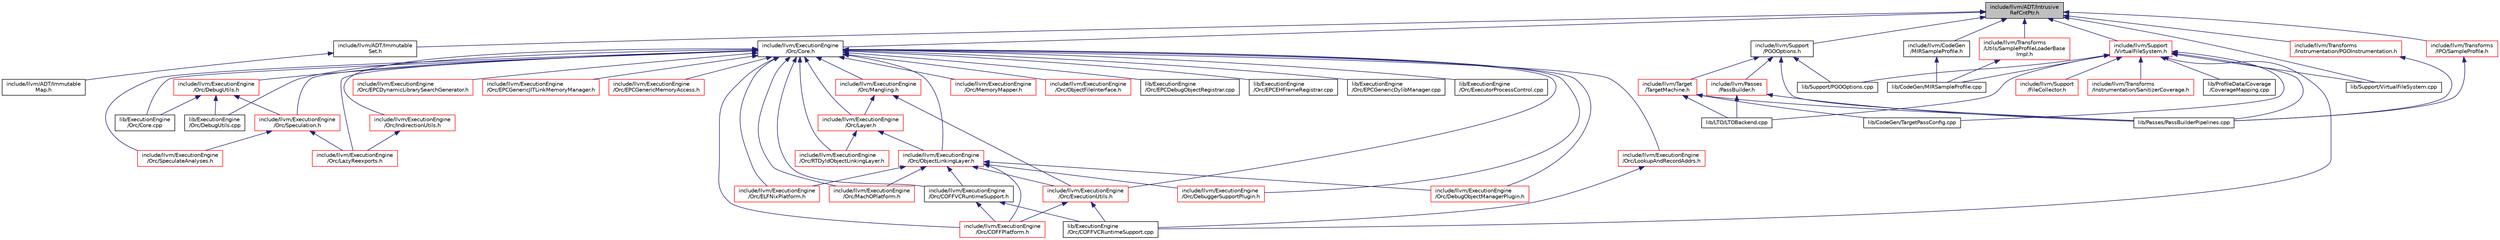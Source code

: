 digraph "include/llvm/ADT/IntrusiveRefCntPtr.h"
{
 // LATEX_PDF_SIZE
  bgcolor="transparent";
  edge [fontname="Helvetica",fontsize="10",labelfontname="Helvetica",labelfontsize="10"];
  node [fontname="Helvetica",fontsize="10",shape=record];
  Node1 [label="include/llvm/ADT/Intrusive\lRefCntPtr.h",height=0.2,width=0.4,color="black", fillcolor="grey75", style="filled", fontcolor="black",tooltip=" "];
  Node1 -> Node2 [dir="back",color="midnightblue",fontsize="10",style="solid",fontname="Helvetica"];
  Node2 [label="include/llvm/ADT/Immutable\lSet.h",height=0.2,width=0.4,color="black",URL="$ImmutableSet_8h.html",tooltip=" "];
  Node2 -> Node3 [dir="back",color="midnightblue",fontsize="10",style="solid",fontname="Helvetica"];
  Node3 [label="include/llvm/ADT/Immutable\lMap.h",height=0.2,width=0.4,color="black",URL="$ImmutableMap_8h.html",tooltip=" "];
  Node1 -> Node4 [dir="back",color="midnightblue",fontsize="10",style="solid",fontname="Helvetica"];
  Node4 [label="include/llvm/CodeGen\l/MIRSampleProfile.h",height=0.2,width=0.4,color="black",URL="$MIRSampleProfile_8h.html",tooltip=" "];
  Node4 -> Node5 [dir="back",color="midnightblue",fontsize="10",style="solid",fontname="Helvetica"];
  Node5 [label="lib/CodeGen/MIRSampleProfile.cpp",height=0.2,width=0.4,color="black",URL="$MIRSampleProfile_8cpp.html",tooltip=" "];
  Node1 -> Node6 [dir="back",color="midnightblue",fontsize="10",style="solid",fontname="Helvetica"];
  Node6 [label="include/llvm/ExecutionEngine\l/Orc/Core.h",height=0.2,width=0.4,color="black",URL="$ExecutionEngine_2Orc_2Core_8h.html",tooltip=" "];
  Node6 -> Node7 [dir="back",color="midnightblue",fontsize="10",style="solid",fontname="Helvetica"];
  Node7 [label="include/llvm/ExecutionEngine\l/Orc/COFFPlatform.h",height=0.2,width=0.4,color="red",URL="$COFFPlatform_8h.html",tooltip=" "];
  Node6 -> Node10 [dir="back",color="midnightblue",fontsize="10",style="solid",fontname="Helvetica"];
  Node10 [label="include/llvm/ExecutionEngine\l/Orc/COFFVCRuntimeSupport.h",height=0.2,width=0.4,color="black",URL="$COFFVCRuntimeSupport_8h.html",tooltip=" "];
  Node10 -> Node7 [dir="back",color="midnightblue",fontsize="10",style="solid",fontname="Helvetica"];
  Node10 -> Node11 [dir="back",color="midnightblue",fontsize="10",style="solid",fontname="Helvetica"];
  Node11 [label="lib/ExecutionEngine\l/Orc/COFFVCRuntimeSupport.cpp",height=0.2,width=0.4,color="black",URL="$COFFVCRuntimeSupport_8cpp.html",tooltip=" "];
  Node6 -> Node12 [dir="back",color="midnightblue",fontsize="10",style="solid",fontname="Helvetica"];
  Node12 [label="include/llvm/ExecutionEngine\l/Orc/DebuggerSupportPlugin.h",height=0.2,width=0.4,color="red",URL="$DebuggerSupportPlugin_8h.html",tooltip=" "];
  Node6 -> Node14 [dir="back",color="midnightblue",fontsize="10",style="solid",fontname="Helvetica"];
  Node14 [label="include/llvm/ExecutionEngine\l/Orc/DebugObjectManagerPlugin.h",height=0.2,width=0.4,color="red",URL="$DebugObjectManagerPlugin_8h.html",tooltip=" "];
  Node6 -> Node17 [dir="back",color="midnightblue",fontsize="10",style="solid",fontname="Helvetica"];
  Node17 [label="include/llvm/ExecutionEngine\l/Orc/DebugUtils.h",height=0.2,width=0.4,color="red",URL="$DebugUtils_8h.html",tooltip=" "];
  Node17 -> Node18 [dir="back",color="midnightblue",fontsize="10",style="solid",fontname="Helvetica"];
  Node18 [label="include/llvm/ExecutionEngine\l/Orc/Speculation.h",height=0.2,width=0.4,color="red",URL="$Speculation_8h.html",tooltip=" "];
  Node18 -> Node24 [dir="back",color="midnightblue",fontsize="10",style="solid",fontname="Helvetica"];
  Node24 [label="include/llvm/ExecutionEngine\l/Orc/LazyReexports.h",height=0.2,width=0.4,color="red",URL="$LazyReexports_8h.html",tooltip=" "];
  Node18 -> Node28 [dir="back",color="midnightblue",fontsize="10",style="solid",fontname="Helvetica"];
  Node28 [label="include/llvm/ExecutionEngine\l/Orc/SpeculateAnalyses.h",height=0.2,width=0.4,color="red",URL="$SpeculateAnalyses_8h.html",tooltip=" "];
  Node17 -> Node31 [dir="back",color="midnightblue",fontsize="10",style="solid",fontname="Helvetica"];
  Node31 [label="lib/ExecutionEngine\l/Orc/Core.cpp",height=0.2,width=0.4,color="black",URL="$ExecutionEngine_2Orc_2Core_8cpp.html",tooltip=" "];
  Node17 -> Node32 [dir="back",color="midnightblue",fontsize="10",style="solid",fontname="Helvetica"];
  Node32 [label="lib/ExecutionEngine\l/Orc/DebugUtils.cpp",height=0.2,width=0.4,color="black",URL="$DebugUtils_8cpp.html",tooltip=" "];
  Node6 -> Node36 [dir="back",color="midnightblue",fontsize="10",style="solid",fontname="Helvetica"];
  Node36 [label="include/llvm/ExecutionEngine\l/Orc/ELFNixPlatform.h",height=0.2,width=0.4,color="red",URL="$ELFNixPlatform_8h.html",tooltip=" "];
  Node6 -> Node37 [dir="back",color="midnightblue",fontsize="10",style="solid",fontname="Helvetica"];
  Node37 [label="include/llvm/ExecutionEngine\l/Orc/EPCDynamicLibrarySearchGenerator.h",height=0.2,width=0.4,color="red",URL="$EPCDynamicLibrarySearchGenerator_8h.html",tooltip=" "];
  Node6 -> Node39 [dir="back",color="midnightblue",fontsize="10",style="solid",fontname="Helvetica"];
  Node39 [label="include/llvm/ExecutionEngine\l/Orc/EPCGenericJITLinkMemoryManager.h",height=0.2,width=0.4,color="red",URL="$EPCGenericJITLinkMemoryManager_8h.html",tooltip=" "];
  Node6 -> Node43 [dir="back",color="midnightblue",fontsize="10",style="solid",fontname="Helvetica"];
  Node43 [label="include/llvm/ExecutionEngine\l/Orc/EPCGenericMemoryAccess.h",height=0.2,width=0.4,color="red",URL="$EPCGenericMemoryAccess_8h.html",tooltip=" "];
  Node6 -> Node45 [dir="back",color="midnightblue",fontsize="10",style="solid",fontname="Helvetica"];
  Node45 [label="include/llvm/ExecutionEngine\l/Orc/ExecutionUtils.h",height=0.2,width=0.4,color="red",URL="$ExecutionUtils_8h.html",tooltip=" "];
  Node45 -> Node7 [dir="back",color="midnightblue",fontsize="10",style="solid",fontname="Helvetica"];
  Node45 -> Node11 [dir="back",color="midnightblue",fontsize="10",style="solid",fontname="Helvetica"];
  Node6 -> Node47 [dir="back",color="midnightblue",fontsize="10",style="solid",fontname="Helvetica"];
  Node47 [label="include/llvm/ExecutionEngine\l/Orc/IndirectionUtils.h",height=0.2,width=0.4,color="red",URL="$IndirectionUtils_8h.html",tooltip=" "];
  Node47 -> Node24 [dir="back",color="midnightblue",fontsize="10",style="solid",fontname="Helvetica"];
  Node6 -> Node49 [dir="back",color="midnightblue",fontsize="10",style="solid",fontname="Helvetica"];
  Node49 [label="include/llvm/ExecutionEngine\l/Orc/Layer.h",height=0.2,width=0.4,color="red",URL="$Layer_8h.html",tooltip=" "];
  Node49 -> Node56 [dir="back",color="midnightblue",fontsize="10",style="solid",fontname="Helvetica"];
  Node56 [label="include/llvm/ExecutionEngine\l/Orc/ObjectLinkingLayer.h",height=0.2,width=0.4,color="red",URL="$ObjectLinkingLayer_8h.html",tooltip=" "];
  Node56 -> Node7 [dir="back",color="midnightblue",fontsize="10",style="solid",fontname="Helvetica"];
  Node56 -> Node10 [dir="back",color="midnightblue",fontsize="10",style="solid",fontname="Helvetica"];
  Node56 -> Node12 [dir="back",color="midnightblue",fontsize="10",style="solid",fontname="Helvetica"];
  Node56 -> Node14 [dir="back",color="midnightblue",fontsize="10",style="solid",fontname="Helvetica"];
  Node56 -> Node36 [dir="back",color="midnightblue",fontsize="10",style="solid",fontname="Helvetica"];
  Node56 -> Node45 [dir="back",color="midnightblue",fontsize="10",style="solid",fontname="Helvetica"];
  Node56 -> Node57 [dir="back",color="midnightblue",fontsize="10",style="solid",fontname="Helvetica"];
  Node57 [label="include/llvm/ExecutionEngine\l/Orc/MachOPlatform.h",height=0.2,width=0.4,color="red",URL="$MachOPlatform_8h.html",tooltip=" "];
  Node49 -> Node60 [dir="back",color="midnightblue",fontsize="10",style="solid",fontname="Helvetica"];
  Node60 [label="include/llvm/ExecutionEngine\l/Orc/RTDyldObjectLinkingLayer.h",height=0.2,width=0.4,color="red",URL="$RTDyldObjectLinkingLayer_8h.html",tooltip=" "];
  Node6 -> Node24 [dir="back",color="midnightblue",fontsize="10",style="solid",fontname="Helvetica"];
  Node6 -> Node62 [dir="back",color="midnightblue",fontsize="10",style="solid",fontname="Helvetica"];
  Node62 [label="include/llvm/ExecutionEngine\l/Orc/LookupAndRecordAddrs.h",height=0.2,width=0.4,color="red",URL="$LookupAndRecordAddrs_8h.html",tooltip=" "];
  Node62 -> Node11 [dir="back",color="midnightblue",fontsize="10",style="solid",fontname="Helvetica"];
  Node6 -> Node57 [dir="back",color="midnightblue",fontsize="10",style="solid",fontname="Helvetica"];
  Node6 -> Node64 [dir="back",color="midnightblue",fontsize="10",style="solid",fontname="Helvetica"];
  Node64 [label="include/llvm/ExecutionEngine\l/Orc/Mangling.h",height=0.2,width=0.4,color="red",URL="$Mangling_8h.html",tooltip=" "];
  Node64 -> Node45 [dir="back",color="midnightblue",fontsize="10",style="solid",fontname="Helvetica"];
  Node64 -> Node49 [dir="back",color="midnightblue",fontsize="10",style="solid",fontname="Helvetica"];
  Node6 -> Node66 [dir="back",color="midnightblue",fontsize="10",style="solid",fontname="Helvetica"];
  Node66 [label="include/llvm/ExecutionEngine\l/Orc/MemoryMapper.h",height=0.2,width=0.4,color="red",URL="$MemoryMapper_8h.html",tooltip=" "];
  Node6 -> Node70 [dir="back",color="midnightblue",fontsize="10",style="solid",fontname="Helvetica"];
  Node70 [label="include/llvm/ExecutionEngine\l/Orc/ObjectFileInterface.h",height=0.2,width=0.4,color="red",URL="$ObjectFileInterface_8h.html",tooltip=" "];
  Node6 -> Node56 [dir="back",color="midnightblue",fontsize="10",style="solid",fontname="Helvetica"];
  Node6 -> Node60 [dir="back",color="midnightblue",fontsize="10",style="solid",fontname="Helvetica"];
  Node6 -> Node28 [dir="back",color="midnightblue",fontsize="10",style="solid",fontname="Helvetica"];
  Node6 -> Node18 [dir="back",color="midnightblue",fontsize="10",style="solid",fontname="Helvetica"];
  Node6 -> Node31 [dir="back",color="midnightblue",fontsize="10",style="solid",fontname="Helvetica"];
  Node6 -> Node32 [dir="back",color="midnightblue",fontsize="10",style="solid",fontname="Helvetica"];
  Node6 -> Node71 [dir="back",color="midnightblue",fontsize="10",style="solid",fontname="Helvetica"];
  Node71 [label="lib/ExecutionEngine\l/Orc/EPCDebugObjectRegistrar.cpp",height=0.2,width=0.4,color="black",URL="$EPCDebugObjectRegistrar_8cpp.html",tooltip=" "];
  Node6 -> Node72 [dir="back",color="midnightblue",fontsize="10",style="solid",fontname="Helvetica"];
  Node72 [label="lib/ExecutionEngine\l/Orc/EPCEHFrameRegistrar.cpp",height=0.2,width=0.4,color="black",URL="$EPCEHFrameRegistrar_8cpp.html",tooltip=" "];
  Node6 -> Node73 [dir="back",color="midnightblue",fontsize="10",style="solid",fontname="Helvetica"];
  Node73 [label="lib/ExecutionEngine\l/Orc/EPCGenericDylibManager.cpp",height=0.2,width=0.4,color="black",URL="$EPCGenericDylibManager_8cpp.html",tooltip=" "];
  Node6 -> Node74 [dir="back",color="midnightblue",fontsize="10",style="solid",fontname="Helvetica"];
  Node74 [label="lib/ExecutionEngine\l/Orc/ExecutorProcessControl.cpp",height=0.2,width=0.4,color="black",URL="$ExecutorProcessControl_8cpp.html",tooltip=" "];
  Node1 -> Node75 [dir="back",color="midnightblue",fontsize="10",style="solid",fontname="Helvetica"];
  Node75 [label="include/llvm/Support\l/PGOOptions.h",height=0.2,width=0.4,color="black",URL="$PGOOptions_8h.html",tooltip=" "];
  Node75 -> Node76 [dir="back",color="midnightblue",fontsize="10",style="solid",fontname="Helvetica"];
  Node76 [label="include/llvm/Passes\l/PassBuilder.h",height=0.2,width=0.4,color="red",URL="$Passes_2PassBuilder_8h.html",tooltip=" "];
  Node76 -> Node87 [dir="back",color="midnightblue",fontsize="10",style="solid",fontname="Helvetica"];
  Node87 [label="lib/LTO/LTOBackend.cpp",height=0.2,width=0.4,color="black",URL="$LTOBackend_8cpp.html",tooltip=" "];
  Node76 -> Node90 [dir="back",color="midnightblue",fontsize="10",style="solid",fontname="Helvetica"];
  Node90 [label="lib/Passes/PassBuilderPipelines.cpp",height=0.2,width=0.4,color="black",URL="$PassBuilderPipelines_8cpp.html",tooltip=" "];
  Node75 -> Node96 [dir="back",color="midnightblue",fontsize="10",style="solid",fontname="Helvetica"];
  Node96 [label="include/llvm/Target\l/TargetMachine.h",height=0.2,width=0.4,color="red",URL="$Target_2TargetMachine_8h.html",tooltip=" "];
  Node96 -> Node246 [dir="back",color="midnightblue",fontsize="10",style="solid",fontname="Helvetica"];
  Node246 [label="lib/CodeGen/TargetPassConfig.cpp",height=0.2,width=0.4,color="black",URL="$TargetPassConfig_8cpp.html",tooltip=" "];
  Node96 -> Node87 [dir="back",color="midnightblue",fontsize="10",style="solid",fontname="Helvetica"];
  Node96 -> Node90 [dir="back",color="midnightblue",fontsize="10",style="solid",fontname="Helvetica"];
  Node75 -> Node90 [dir="back",color="midnightblue",fontsize="10",style="solid",fontname="Helvetica"];
  Node75 -> Node859 [dir="back",color="midnightblue",fontsize="10",style="solid",fontname="Helvetica"];
  Node859 [label="lib/Support/PGOOptions.cpp",height=0.2,width=0.4,color="black",URL="$PGOOptions_8cpp.html",tooltip=" "];
  Node1 -> Node860 [dir="back",color="midnightblue",fontsize="10",style="solid",fontname="Helvetica"];
  Node860 [label="include/llvm/Support\l/VirtualFileSystem.h",height=0.2,width=0.4,color="red",URL="$VirtualFileSystem_8h.html",tooltip=" "];
  Node860 -> Node861 [dir="back",color="midnightblue",fontsize="10",style="solid",fontname="Helvetica"];
  Node861 [label="include/llvm/Support\l/FileCollector.h",height=0.2,width=0.4,color="red",URL="$FileCollector_8h.html",tooltip=" "];
  Node860 -> Node863 [dir="back",color="midnightblue",fontsize="10",style="solid",fontname="Helvetica"];
  Node863 [label="include/llvm/Transforms\l/Instrumentation/SanitizerCoverage.h",height=0.2,width=0.4,color="red",URL="$SanitizerCoverage_8h.html",tooltip=" "];
  Node860 -> Node5 [dir="back",color="midnightblue",fontsize="10",style="solid",fontname="Helvetica"];
  Node860 -> Node246 [dir="back",color="midnightblue",fontsize="10",style="solid",fontname="Helvetica"];
  Node860 -> Node11 [dir="back",color="midnightblue",fontsize="10",style="solid",fontname="Helvetica"];
  Node860 -> Node87 [dir="back",color="midnightblue",fontsize="10",style="solid",fontname="Helvetica"];
  Node860 -> Node90 [dir="back",color="midnightblue",fontsize="10",style="solid",fontname="Helvetica"];
  Node860 -> Node865 [dir="back",color="midnightblue",fontsize="10",style="solid",fontname="Helvetica"];
  Node865 [label="lib/ProfileData/Coverage\l/CoverageMapping.cpp",height=0.2,width=0.4,color="black",URL="$CoverageMapping_8cpp.html",tooltip=" "];
  Node860 -> Node859 [dir="back",color="midnightblue",fontsize="10",style="solid",fontname="Helvetica"];
  Node860 -> Node871 [dir="back",color="midnightblue",fontsize="10",style="solid",fontname="Helvetica"];
  Node871 [label="lib/Support/VirtualFileSystem.cpp",height=0.2,width=0.4,color="black",URL="$VirtualFileSystem_8cpp.html",tooltip=" "];
  Node1 -> Node878 [dir="back",color="midnightblue",fontsize="10",style="solid",fontname="Helvetica"];
  Node878 [label="include/llvm/Transforms\l/Instrumentation/PGOInstrumentation.h",height=0.2,width=0.4,color="red",URL="$PGOInstrumentation_8h.html",tooltip=" "];
  Node878 -> Node90 [dir="back",color="midnightblue",fontsize="10",style="solid",fontname="Helvetica"];
  Node1 -> Node881 [dir="back",color="midnightblue",fontsize="10",style="solid",fontname="Helvetica"];
  Node881 [label="include/llvm/Transforms\l/IPO/SampleProfile.h",height=0.2,width=0.4,color="red",URL="$SampleProfile_8h.html",tooltip=" "];
  Node881 -> Node90 [dir="back",color="midnightblue",fontsize="10",style="solid",fontname="Helvetica"];
  Node1 -> Node883 [dir="back",color="midnightblue",fontsize="10",style="solid",fontname="Helvetica"];
  Node883 [label="include/llvm/Transforms\l/Utils/SampleProfileLoaderBase\lImpl.h",height=0.2,width=0.4,color="red",URL="$SampleProfileLoaderBaseImpl_8h.html",tooltip=" "];
  Node883 -> Node5 [dir="back",color="midnightblue",fontsize="10",style="solid",fontname="Helvetica"];
  Node1 -> Node871 [dir="back",color="midnightblue",fontsize="10",style="solid",fontname="Helvetica"];
}
